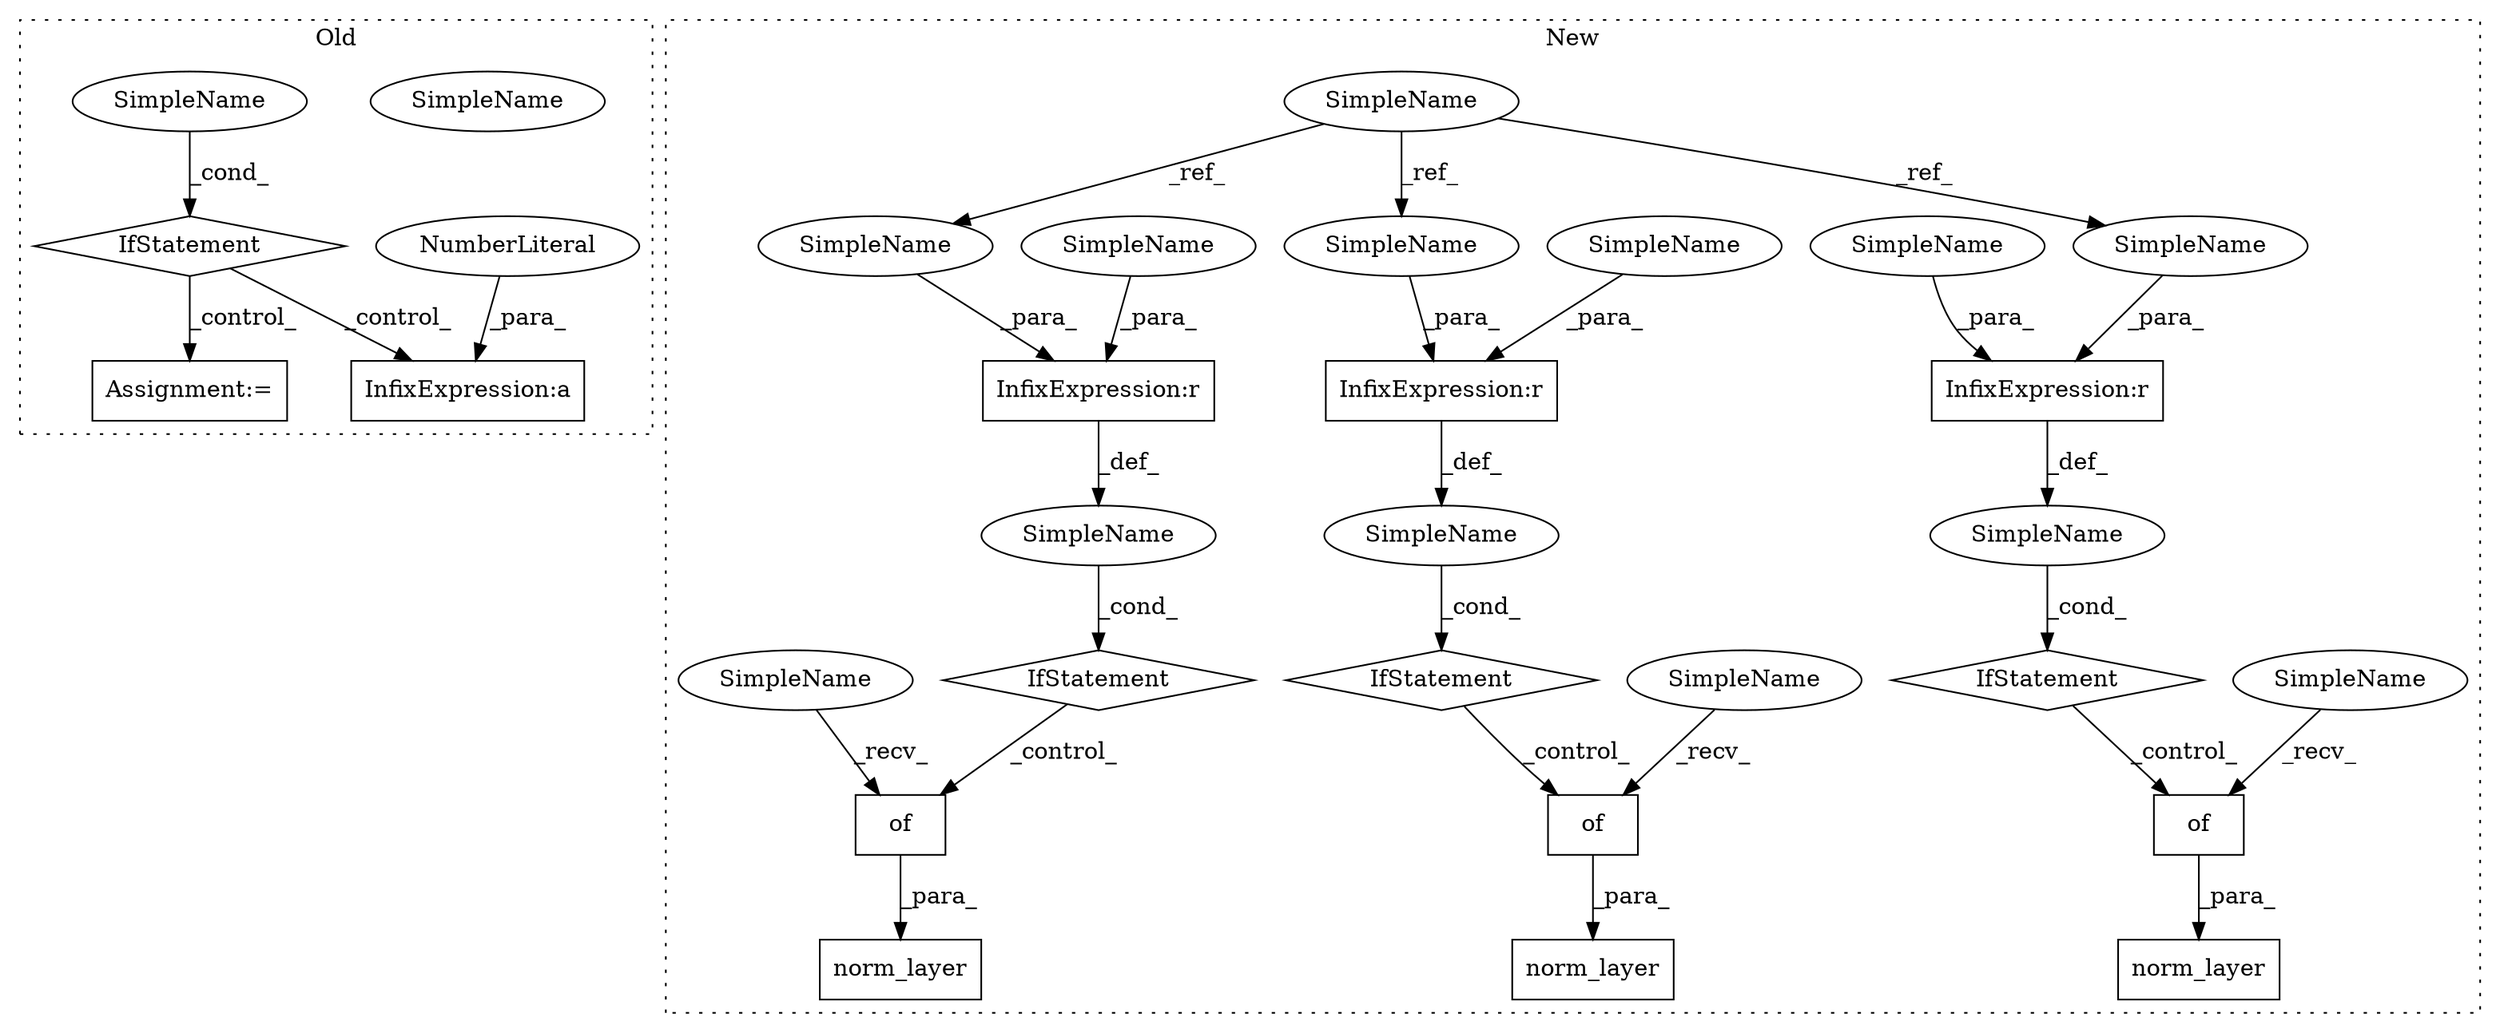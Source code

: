 digraph G {
subgraph cluster0 {
1 [label="IfStatement" a="25" s="1317,1327" l="4,2" shape="diamond"];
3 [label="Assignment:=" a="7" s="1580" l="1" shape="box"];
4 [label="SimpleName" a="42" s="1321" l="6" shape="ellipse"];
5 [label="InfixExpression:a" a="27" s="1406" l="3" shape="box"];
6 [label="NumberLiteral" a="34" s="1409" l="1" shape="ellipse"];
28 [label="SimpleName" a="42" s="1321" l="6" shape="ellipse"];
label = "Old";
style="dotted";
}
subgraph cluster1 {
2 [label="norm_layer" a="32" s="1465,1522" l="11,1" shape="box"];
7 [label="of" a="32" s="1504" l="4" shape="box"];
8 [label="of" a="32" s="915" l="4" shape="box"];
9 [label="norm_layer" a="32" s="876,933" l="11,1" shape="box"];
10 [label="InfixExpression:r" a="27" s="1488" l="4" shape="box"];
11 [label="SimpleName" a="42" s="571" l="11" shape="ellipse"];
12 [label="InfixExpression:r" a="27" s="899" l="4" shape="box"];
13 [label="SimpleName" a="42" s="" l="" shape="ellipse"];
14 [label="IfStatement" a="25" s="1497" l="3" shape="diamond"];
15 [label="SimpleName" a="42" s="" l="" shape="ellipse"];
16 [label="IfStatement" a="25" s="908" l="3" shape="diamond"];
17 [label="InfixExpression:r" a="27" s="1265" l="4" shape="box"];
18 [label="of" a="32" s="1281" l="4" shape="box"];
19 [label="norm_layer" a="32" s="1242,1299" l="11,1" shape="box"];
20 [label="SimpleName" a="42" s="" l="" shape="ellipse"];
21 [label="IfStatement" a="25" s="1274" l="3" shape="diamond"];
22 [label="SimpleName" a="42" s="911" l="3" shape="ellipse"];
23 [label="SimpleName" a="42" s="1277" l="3" shape="ellipse"];
24 [label="SimpleName" a="42" s="1500" l="3" shape="ellipse"];
25 [label="SimpleName" a="42" s="888" l="11" shape="ellipse"];
26 [label="SimpleName" a="42" s="1254" l="11" shape="ellipse"];
27 [label="SimpleName" a="42" s="1477" l="11" shape="ellipse"];
29 [label="SimpleName" a="42" s="1492" l="4" shape="ellipse"];
30 [label="SimpleName" a="42" s="903" l="4" shape="ellipse"];
31 [label="SimpleName" a="42" s="1269" l="4" shape="ellipse"];
label = "New";
style="dotted";
}
1 -> 3 [label="_control_"];
1 -> 5 [label="_control_"];
6 -> 5 [label="_para_"];
7 -> 2 [label="_para_"];
8 -> 9 [label="_para_"];
10 -> 13 [label="_def_"];
11 -> 25 [label="_ref_"];
11 -> 27 [label="_ref_"];
11 -> 26 [label="_ref_"];
12 -> 15 [label="_def_"];
13 -> 14 [label="_cond_"];
14 -> 7 [label="_control_"];
15 -> 16 [label="_cond_"];
16 -> 8 [label="_control_"];
17 -> 20 [label="_def_"];
18 -> 19 [label="_para_"];
20 -> 21 [label="_cond_"];
21 -> 18 [label="_control_"];
22 -> 8 [label="_recv_"];
23 -> 18 [label="_recv_"];
24 -> 7 [label="_recv_"];
25 -> 12 [label="_para_"];
26 -> 17 [label="_para_"];
27 -> 10 [label="_para_"];
28 -> 1 [label="_cond_"];
29 -> 10 [label="_para_"];
30 -> 12 [label="_para_"];
31 -> 17 [label="_para_"];
}